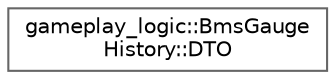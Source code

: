 digraph "Graphical Class Hierarchy"
{
 // LATEX_PDF_SIZE
  bgcolor="transparent";
  edge [fontname=Helvetica,fontsize=10,labelfontname=Helvetica,labelfontsize=10];
  node [fontname=Helvetica,fontsize=10,shape=box,height=0.2,width=0.4];
  rankdir="LR";
  Node0 [id="Node000000",label="gameplay_logic::BmsGauge\lHistory::DTO",height=0.2,width=0.4,color="grey40", fillcolor="white", style="filled",URL="$structgameplay__logic_1_1BmsGaugeHistory_1_1DTO.html",tooltip=" "];
}
